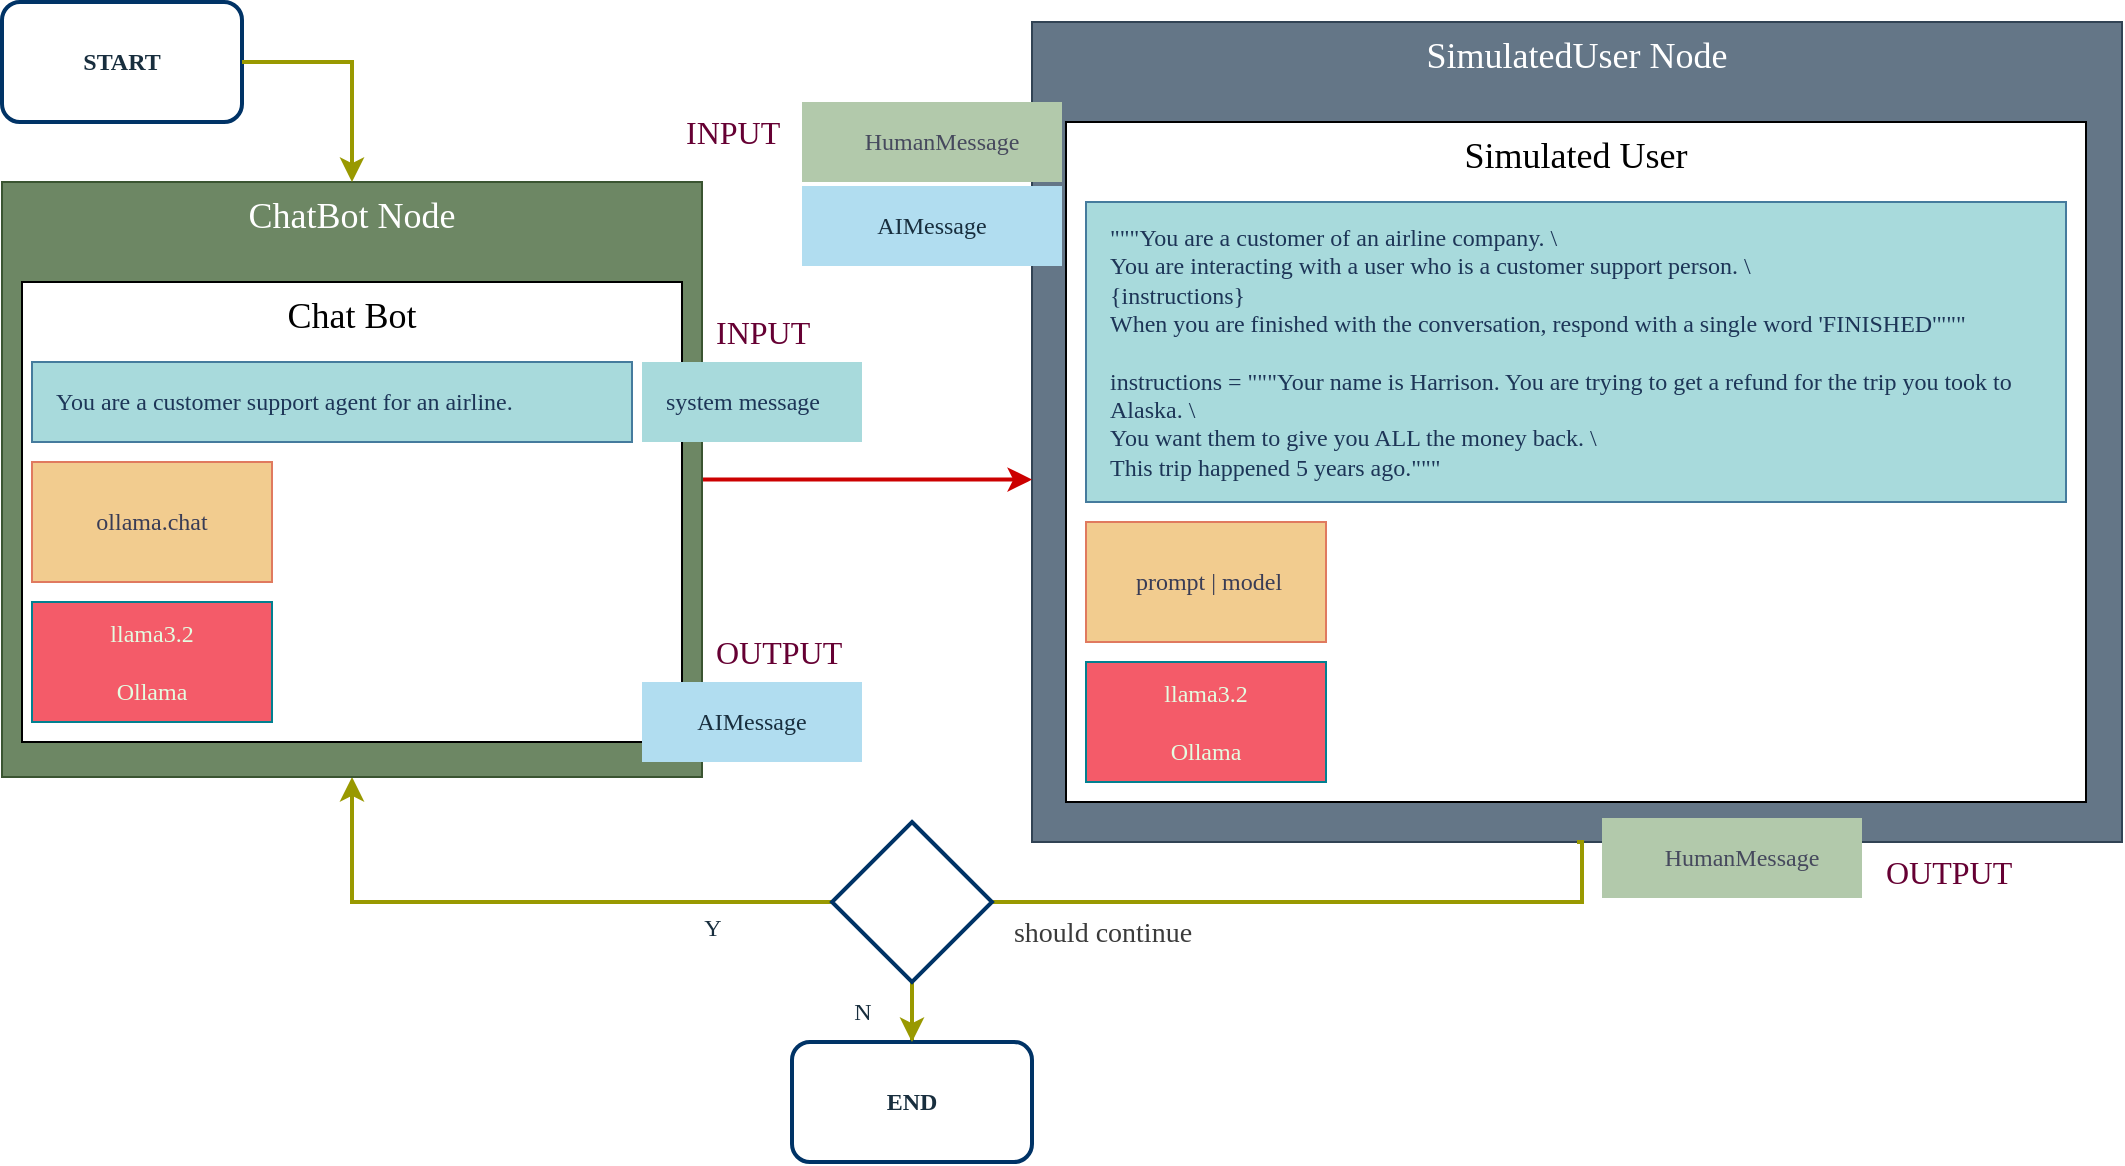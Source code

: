 <mxfile version="25.0.2">
  <diagram name="第 1 页" id="p0AbLA3D7n9_35eH_ECG">
    <mxGraphModel dx="5239" dy="3259" grid="1" gridSize="10" guides="1" tooltips="1" connect="1" arrows="1" fold="1" page="1" pageScale="1" pageWidth="827" pageHeight="1169" math="0" shadow="0">
      <root>
        <mxCell id="0" />
        <mxCell id="1" parent="0" />
        <mxCell id="CAuOTROl_1rpEtvnlwR5-4" style="edgeStyle=orthogonalEdgeStyle;rounded=0;orthogonalLoop=1;jettySize=auto;html=1;exitX=0.5;exitY=0;exitDx=0;exitDy=0;entryX=0.5;entryY=1;entryDx=0;entryDy=0;strokeColor=#999900;fontColor=#FFFFFF;strokeWidth=2;fontFamily=Poppins;" edge="1" parent="1" source="CAuOTROl_1rpEtvnlwR5-21" target="CAuOTROl_1rpEtvnlwR5-7">
          <mxGeometry relative="1" as="geometry">
            <Array as="points">
              <mxPoint x="-1145" y="-690" />
              <mxPoint x="-1425" y="-690" />
            </Array>
          </mxGeometry>
        </mxCell>
        <mxCell id="CAuOTROl_1rpEtvnlwR5-5" value="SimulatedUser Node" style="rounded=0;whiteSpace=wrap;verticalAlign=top;fontSize=18;fontFamily=Poppins;fillColor=#647687;strokeColor=#314354;fontColor=#ffffff;" vertex="1" parent="1">
          <mxGeometry x="-1085" y="-1130" width="545" height="410" as="geometry" />
        </mxCell>
        <mxCell id="CAuOTROl_1rpEtvnlwR5-6" style="edgeStyle=orthogonalEdgeStyle;rounded=0;orthogonalLoop=1;jettySize=auto;html=1;exitX=1;exitY=0.5;exitDx=0;exitDy=0;strokeColor=#CC0000;fontColor=#FFFFFF;strokeWidth=2;fontFamily=Poppins;" edge="1" parent="1" source="CAuOTROl_1rpEtvnlwR5-7" target="CAuOTROl_1rpEtvnlwR5-5">
          <mxGeometry relative="1" as="geometry">
            <mxPoint x="-1085" y="-900" as="targetPoint" />
            <Array as="points">
              <mxPoint x="-1120" y="-901" />
              <mxPoint x="-1120" y="-901" />
            </Array>
          </mxGeometry>
        </mxCell>
        <mxCell id="CAuOTROl_1rpEtvnlwR5-7" value="ChatBot Node" style="rounded=0;whiteSpace=wrap;verticalAlign=top;fontSize=18;fontFamily=Poppins;fillColor=#6d8764;fontColor=#ffffff;strokeColor=#3A5431;" vertex="1" parent="1">
          <mxGeometry x="-1600" y="-1050" width="350" height="297.5" as="geometry" />
        </mxCell>
        <mxCell id="CAuOTROl_1rpEtvnlwR5-8" value="Chat Bot" style="rounded=0;whiteSpace=wrap;verticalAlign=top;fontSize=18;fontFamily=Poppins;" vertex="1" parent="1">
          <mxGeometry x="-1590" y="-1000" width="330" height="230" as="geometry" />
        </mxCell>
        <mxCell id="CAuOTROl_1rpEtvnlwR5-9" value="ollama.chat" style="rounded=0;whiteSpace=wrap;html=1;labelBackgroundColor=none;fillColor=#F2CC8F;strokeColor=#E07A5F;fontColor=#393C56;fontFamily=Poppins;" vertex="1" parent="1">
          <mxGeometry x="-1585" y="-910" width="120" height="60" as="geometry" />
        </mxCell>
        <mxCell id="CAuOTROl_1rpEtvnlwR5-10" value="You are a customer support agent for an airline." style="rounded=0;whiteSpace=wrap;labelBackgroundColor=none;fillColor=#A8DADC;strokeColor=#457B9D;fontColor=#1D3557;align=left;spacingLeft=10;fontFamily=Poppins;" vertex="1" parent="1">
          <mxGeometry x="-1585" y="-960" width="300" height="40" as="geometry" />
        </mxCell>
        <mxCell id="CAuOTROl_1rpEtvnlwR5-11" value="llama3.2&#xa;&#xa;Ollama" style="rounded=0;whiteSpace=wrap;labelBackgroundColor=none;fillColor=#F45B69;strokeColor=#028090;fontColor=#E4FDE1;fontFamily=Poppins;" vertex="1" parent="1">
          <mxGeometry x="-1585" y="-840" width="120" height="60" as="geometry" />
        </mxCell>
        <mxCell id="CAuOTROl_1rpEtvnlwR5-12" value="Simulated User" style="rounded=0;whiteSpace=wrap;verticalAlign=top;fontSize=18;fontFamily=Poppins;" vertex="1" parent="1">
          <mxGeometry x="-1068" y="-1080" width="510" height="340" as="geometry" />
        </mxCell>
        <mxCell id="CAuOTROl_1rpEtvnlwR5-13" value="&quot;&quot;&quot;You are a customer of an airline company. \&#xa;You are interacting with a user who is a customer support person. \&#xa;{instructions}&#xa;When you are finished with the conversation, respond with a single word &#39;FINISHED&#39;&quot;&quot;&quot;&#xa;&#xa;instructions = &quot;&quot;&quot;Your name is Harrison. You are trying to get a refund for the trip you took to Alaska. \&#xa;You want them to give you ALL the money back. \&#xa;This trip happened 5 years ago.&quot;&quot;&quot;" style="rounded=0;whiteSpace=wrap;labelBackgroundColor=none;fillColor=#A8DADC;strokeColor=#457B9D;fontColor=#1D3557;align=left;spacingLeft=10;fontFamily=Poppins;" vertex="1" parent="1">
          <mxGeometry x="-1058" y="-1040" width="490" height="150" as="geometry" />
        </mxCell>
        <mxCell id="CAuOTROl_1rpEtvnlwR5-14" value="llama3.2&#xa;&#xa;Ollama" style="rounded=0;whiteSpace=wrap;labelBackgroundColor=none;fillColor=#F45B69;strokeColor=#028090;fontColor=#E4FDE1;fontFamily=Poppins;" vertex="1" parent="1">
          <mxGeometry x="-1058" y="-810" width="120" height="60" as="geometry" />
        </mxCell>
        <mxCell id="CAuOTROl_1rpEtvnlwR5-15" value=" prompt | model" style="rounded=0;whiteSpace=wrap;labelBackgroundColor=none;fillColor=#F2CC8F;strokeColor=#E07A5F;fontColor=#393C56;fontFamily=Poppins;" vertex="1" parent="1">
          <mxGeometry x="-1058" y="-880" width="120" height="60" as="geometry" />
        </mxCell>
        <mxCell id="CAuOTROl_1rpEtvnlwR5-16" value="AIMessage" style="rounded=0;whiteSpace=wrap;strokeColor=none;fontColor=#182E3E;fillColor=#B1DDF0;labelBackgroundColor=none;fontFamily=Poppins;" vertex="1" parent="1">
          <mxGeometry x="-1280" y="-800" width="110" height="40" as="geometry" />
        </mxCell>
        <mxCell id="CAuOTROl_1rpEtvnlwR5-17" value="system message" style="rounded=0;whiteSpace=wrap;labelBackgroundColor=none;fillColor=#A8DADC;strokeColor=none;fontColor=#1D3557;align=left;spacingLeft=10;fontFamily=Poppins;" vertex="1" parent="1">
          <mxGeometry x="-1280" y="-960" width="110" height="40" as="geometry" />
        </mxCell>
        <mxCell id="CAuOTROl_1rpEtvnlwR5-18" value="HumanMessage" style="rounded=0;whiteSpace=wrap;strokeColor=none;fontColor=#46495D;fillColor=#B2C9AB;labelBackgroundColor=none;align=center;spacingLeft=10;fontFamily=Poppins;" vertex="1" parent="1">
          <mxGeometry x="-1200" y="-1090" width="130" height="40" as="geometry" />
        </mxCell>
        <mxCell id="CAuOTROl_1rpEtvnlwR5-19" value="AIMessage" style="rounded=0;whiteSpace=wrap;strokeColor=none;fontColor=#182E3E;fillColor=#B1DDF0;labelBackgroundColor=none;fontFamily=Poppins;" vertex="1" parent="1">
          <mxGeometry x="-1200" y="-1048" width="130" height="40" as="geometry" />
        </mxCell>
        <mxCell id="CAuOTROl_1rpEtvnlwR5-20" value="&lt;div style=&quot;color: rgb(59, 59, 59); background-color: rgb(255, 255, 255); line-height: 19px; white-space-collapse: preserve;&quot;&gt;should continue&lt;/div&gt;" style="text;html=1;align=center;verticalAlign=middle;resizable=0;points=[];autosize=1;strokeColor=none;fillColor=none;fontColor=#182E3E;fontSize=14;fontFamily=Poppins;" vertex="1" parent="1">
          <mxGeometry x="-1115" y="-690" width="130" height="30" as="geometry" />
        </mxCell>
        <mxCell id="CAuOTROl_1rpEtvnlwR5-21" value="END" style="rounded=1;whiteSpace=wrap;html=1;strokeColor=#003366;fontColor=#182E3E;fillColor=default;fontFamily=Poppins;strokeWidth=2;fontStyle=1" vertex="1" parent="1">
          <mxGeometry x="-1205" y="-620" width="120" height="60" as="geometry" />
        </mxCell>
        <mxCell id="CAuOTROl_1rpEtvnlwR5-22" value="" style="edgeStyle=orthogonalEdgeStyle;rounded=0;orthogonalLoop=1;jettySize=auto;html=1;exitX=0.5;exitY=1;exitDx=0;exitDy=0;entryX=0.5;entryY=0;entryDx=0;entryDy=0;strokeColor=#999900;fontColor=#FFFFFF;strokeWidth=2;fontFamily=Poppins;" edge="1" parent="1" source="CAuOTROl_1rpEtvnlwR5-5" target="CAuOTROl_1rpEtvnlwR5-21">
          <mxGeometry relative="1" as="geometry">
            <mxPoint x="-790" y="-720" as="sourcePoint" />
            <mxPoint x="-1410" y="-752" as="targetPoint" />
            <Array as="points">
              <mxPoint x="-810" y="-690" />
              <mxPoint x="-1145" y="-690" />
            </Array>
          </mxGeometry>
        </mxCell>
        <mxCell id="CAuOTROl_1rpEtvnlwR5-23" value="" style="rhombus;whiteSpace=wrap;html=1;strokeColor=#003366;fontColor=#182E3E;fillColor=default;strokeWidth=2;fontStyle=1;fontFamily=Poppins;" vertex="1" parent="1">
          <mxGeometry x="-1185" y="-730" width="80" height="80" as="geometry" />
        </mxCell>
        <mxCell id="CAuOTROl_1rpEtvnlwR5-24" value="Y" style="text;html=1;align=center;verticalAlign=middle;resizable=0;points=[];autosize=1;strokeColor=none;fillColor=none;fontColor=#182E3E;fontFamily=Poppins;" vertex="1" parent="1">
          <mxGeometry x="-1260" y="-692" width="30" height="30" as="geometry" />
        </mxCell>
        <mxCell id="CAuOTROl_1rpEtvnlwR5-25" value="N" style="text;html=1;align=center;verticalAlign=middle;resizable=0;points=[];autosize=1;strokeColor=none;fillColor=none;fontColor=#182E3E;fontFamily=Poppins;" vertex="1" parent="1">
          <mxGeometry x="-1185" y="-650" width="30" height="30" as="geometry" />
        </mxCell>
        <mxCell id="CAuOTROl_1rpEtvnlwR5-26" value="HumanMessage" style="rounded=0;whiteSpace=wrap;strokeColor=none;fontColor=#46495D;fillColor=#B2C9AB;labelBackgroundColor=none;align=center;spacingLeft=10;fontFamily=Poppins;" vertex="1" parent="1">
          <mxGeometry x="-800" y="-732" width="130" height="40" as="geometry" />
        </mxCell>
        <mxCell id="CAuOTROl_1rpEtvnlwR5-27" value="INPUT" style="text;html=1;align=left;verticalAlign=middle;resizable=0;points=[];autosize=1;strokeColor=none;fillColor=none;fontColor=#660033;fontFamily=Poppins;fontSize=16;" vertex="1" parent="1">
          <mxGeometry x="-1245" y="-990" width="70" height="30" as="geometry" />
        </mxCell>
        <mxCell id="CAuOTROl_1rpEtvnlwR5-28" value="OUTPUT" style="text;html=1;align=left;verticalAlign=middle;resizable=0;points=[];autosize=1;strokeColor=none;fillColor=none;fontColor=#660033;fontFamily=Poppins;fontSize=16;" vertex="1" parent="1">
          <mxGeometry x="-1245" y="-830" width="90" height="30" as="geometry" />
        </mxCell>
        <mxCell id="CAuOTROl_1rpEtvnlwR5-29" value="INPUT" style="text;html=1;align=left;verticalAlign=middle;resizable=0;points=[];autosize=1;strokeColor=none;fillColor=none;fontColor=#660033;fontFamily=Poppins;fontSize=16;" vertex="1" parent="1">
          <mxGeometry x="-1260" y="-1090" width="70" height="30" as="geometry" />
        </mxCell>
        <mxCell id="CAuOTROl_1rpEtvnlwR5-30" value="OUTPUT" style="text;html=1;align=left;verticalAlign=middle;resizable=0;points=[];autosize=1;strokeColor=none;fillColor=none;fontColor=#660033;fontFamily=Poppins;fontSize=16;" vertex="1" parent="1">
          <mxGeometry x="-660" y="-720" width="90" height="30" as="geometry" />
        </mxCell>
        <mxCell id="CAuOTROl_1rpEtvnlwR5-31" value="START" style="rounded=1;whiteSpace=wrap;html=1;strokeColor=#003366;fontColor=#182E3E;fillColor=default;fontFamily=Poppins;strokeWidth=2;fontStyle=1" vertex="1" parent="1">
          <mxGeometry x="-1600" y="-1140" width="120" height="60" as="geometry" />
        </mxCell>
        <mxCell id="CAuOTROl_1rpEtvnlwR5-32" style="edgeStyle=orthogonalEdgeStyle;rounded=0;orthogonalLoop=1;jettySize=auto;html=1;exitX=1;exitY=0.5;exitDx=0;exitDy=0;entryX=0.5;entryY=0;entryDx=0;entryDy=0;strokeColor=#999900;fontColor=#FFFFFF;strokeWidth=2;fontFamily=Poppins;" edge="1" parent="1" source="CAuOTROl_1rpEtvnlwR5-31" target="CAuOTROl_1rpEtvnlwR5-7">
          <mxGeometry relative="1" as="geometry">
            <Array as="points">
              <mxPoint x="-1425" y="-1110" />
            </Array>
            <mxPoint x="-1135" y="-610" as="sourcePoint" />
            <mxPoint x="-1415" y="-742" as="targetPoint" />
          </mxGeometry>
        </mxCell>
      </root>
    </mxGraphModel>
  </diagram>
</mxfile>
